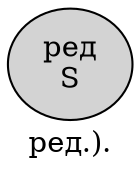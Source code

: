 digraph SENTENCE_1410 {
	graph [label="ред.)."]
	node [style=filled]
		0 [label="ред
S" color="" fillcolor=lightgray penwidth=1 shape=ellipse]
}